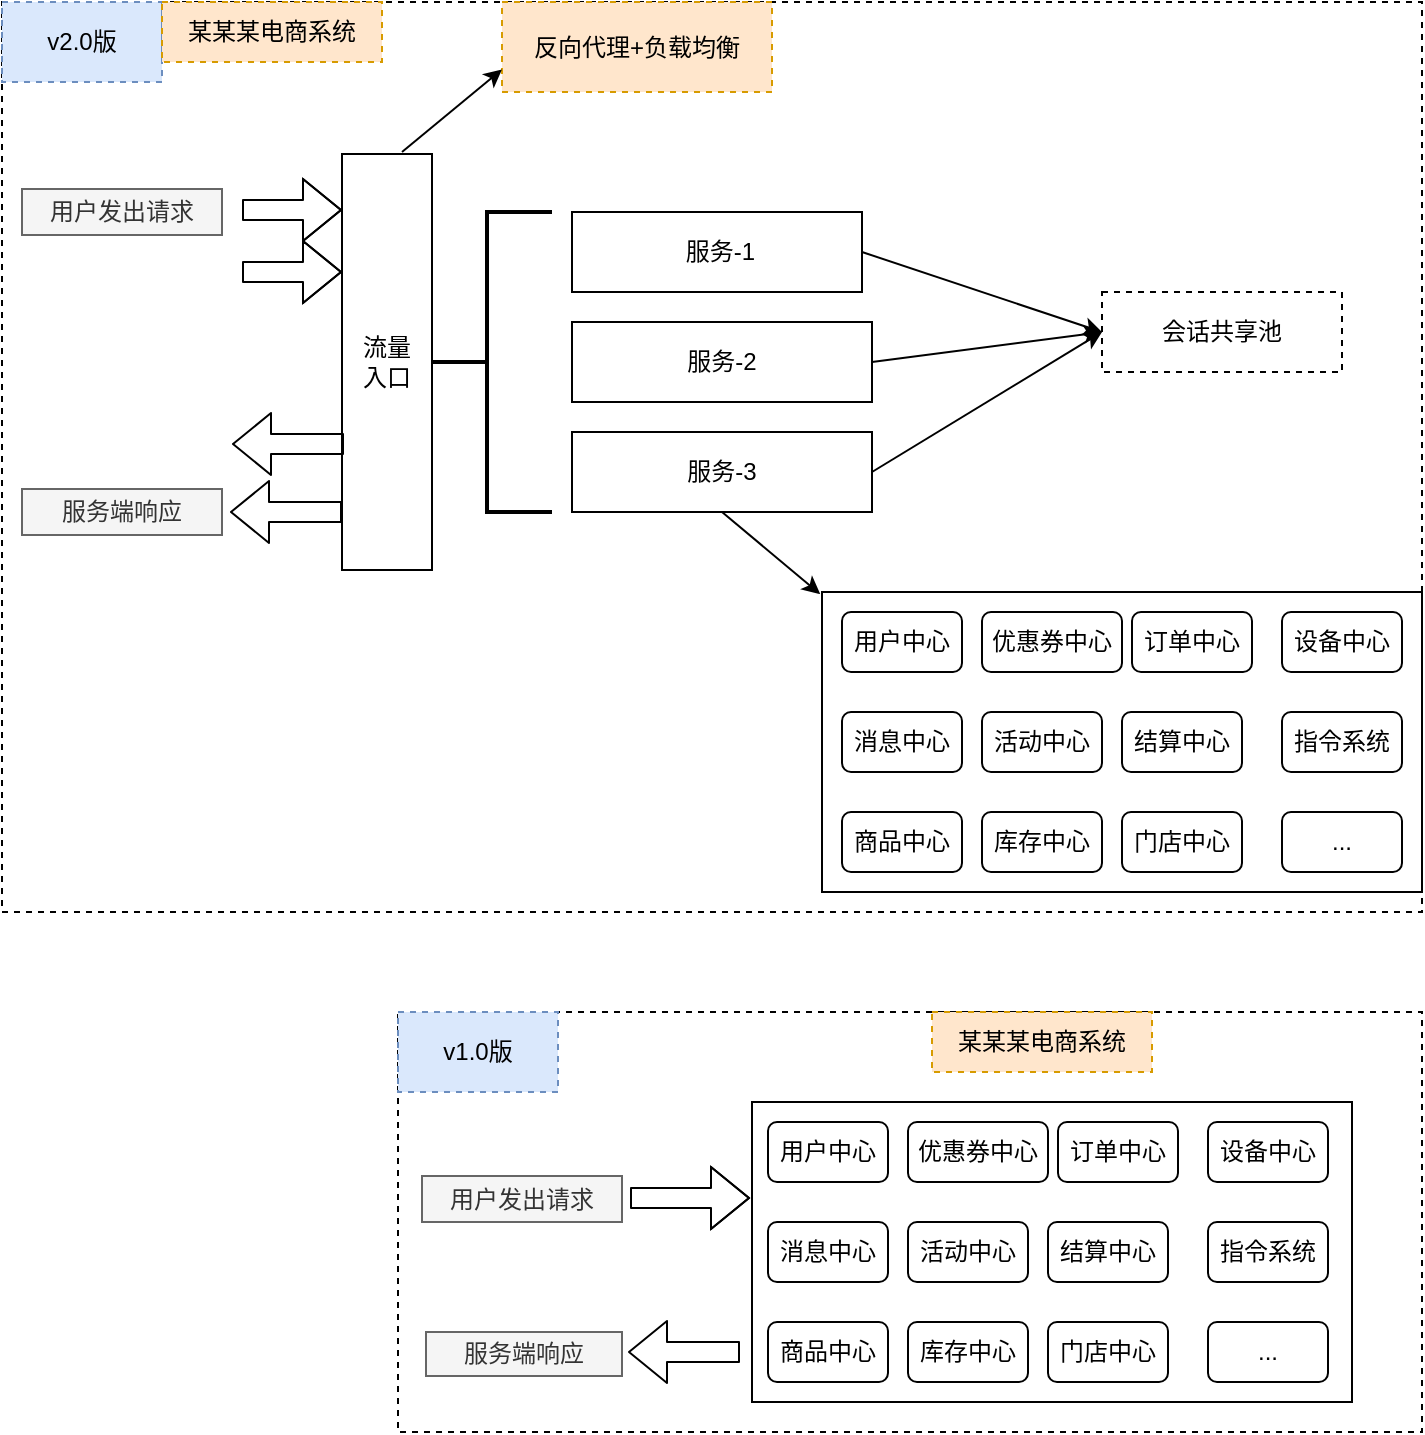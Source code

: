 <mxfile version="10.8.6" type="github"><diagram id="asRTKqdjKXouexTTnZNi" name="Page-1"><mxGraphModel dx="1393" dy="802" grid="1" gridSize="10" guides="1" tooltips="1" connect="1" arrows="1" fold="1" page="1" pageScale="1" pageWidth="827" pageHeight="1169" math="0" shadow="0"><root><mxCell id="0"/><mxCell id="1" parent="0"/><mxCell id="nvQcci1nYq-k1GDiDr36-45" value="" style="rounded=0;whiteSpace=wrap;html=1;dashed=1;" vertex="1" parent="1"><mxGeometry x="10" y="15" width="710" height="455" as="geometry"/></mxCell><mxCell id="nvQcci1nYq-k1GDiDr36-41" value="" style="rounded=0;whiteSpace=wrap;html=1;dashed=1;" vertex="1" parent="1"><mxGeometry x="208" y="520" width="512" height="210" as="geometry"/></mxCell><mxCell id="DJ6tr1pTwJDCxj9lopBI-1" value="" style="rounded=0;whiteSpace=wrap;html=1;" parent="1" vertex="1"><mxGeometry x="420" y="310" width="300" height="150" as="geometry"/></mxCell><mxCell id="DJ6tr1pTwJDCxj9lopBI-2" value="用户中心" style="rounded=1;whiteSpace=wrap;html=1;" parent="1" vertex="1"><mxGeometry x="430" y="320" width="60" height="30" as="geometry"/></mxCell><mxCell id="DJ6tr1pTwJDCxj9lopBI-3" value="优惠券中心" style="rounded=1;whiteSpace=wrap;html=1;" parent="1" vertex="1"><mxGeometry x="500" y="320" width="70" height="30" as="geometry"/></mxCell><mxCell id="DJ6tr1pTwJDCxj9lopBI-4" value="消息中心" style="rounded=1;whiteSpace=wrap;html=1;" parent="1" vertex="1"><mxGeometry x="430" y="370" width="60" height="30" as="geometry"/></mxCell><mxCell id="DJ6tr1pTwJDCxj9lopBI-5" value="活动中心" style="rounded=1;whiteSpace=wrap;html=1;" parent="1" vertex="1"><mxGeometry x="500" y="370" width="60" height="30" as="geometry"/></mxCell><mxCell id="DJ6tr1pTwJDCxj9lopBI-6" value="商品中心" style="rounded=1;whiteSpace=wrap;html=1;" parent="1" vertex="1"><mxGeometry x="430" y="420" width="60" height="30" as="geometry"/></mxCell><mxCell id="DJ6tr1pTwJDCxj9lopBI-7" value="库存中心" style="rounded=1;whiteSpace=wrap;html=1;" parent="1" vertex="1"><mxGeometry x="500" y="420" width="60" height="30" as="geometry"/></mxCell><mxCell id="DJ6tr1pTwJDCxj9lopBI-8" value="订单中心" style="rounded=1;whiteSpace=wrap;html=1;" parent="1" vertex="1"><mxGeometry x="575" y="320" width="60" height="30" as="geometry"/></mxCell><mxCell id="DJ6tr1pTwJDCxj9lopBI-9" value="结算中心" style="rounded=1;whiteSpace=wrap;html=1;" parent="1" vertex="1"><mxGeometry x="570" y="370" width="60" height="30" as="geometry"/></mxCell><mxCell id="DJ6tr1pTwJDCxj9lopBI-10" value="门店中心" style="rounded=1;whiteSpace=wrap;html=1;" parent="1" vertex="1"><mxGeometry x="570" y="420" width="60" height="30" as="geometry"/></mxCell><mxCell id="DJ6tr1pTwJDCxj9lopBI-11" value="设备中心" style="rounded=1;whiteSpace=wrap;html=1;" parent="1" vertex="1"><mxGeometry x="650" y="320" width="60" height="30" as="geometry"/></mxCell><mxCell id="DJ6tr1pTwJDCxj9lopBI-12" value="指令系统" style="rounded=1;whiteSpace=wrap;html=1;" parent="1" vertex="1"><mxGeometry x="650" y="370" width="60" height="30" as="geometry"/></mxCell><mxCell id="DJ6tr1pTwJDCxj9lopBI-13" value="..." style="rounded=1;whiteSpace=wrap;html=1;" parent="1" vertex="1"><mxGeometry x="650" y="420" width="60" height="30" as="geometry"/></mxCell><mxCell id="DJ6tr1pTwJDCxj9lopBI-14" value="&amp;nbsp;服务-1" style="rounded=0;whiteSpace=wrap;html=1;" parent="1" vertex="1"><mxGeometry x="295" y="120" width="145" height="40" as="geometry"/></mxCell><mxCell id="DJ6tr1pTwJDCxj9lopBI-15" value="&lt;span&gt;服务-2&lt;/span&gt;" style="rounded=0;whiteSpace=wrap;html=1;" parent="1" vertex="1"><mxGeometry x="295" y="175" width="150" height="40" as="geometry"/></mxCell><mxCell id="DJ6tr1pTwJDCxj9lopBI-16" value="" style="strokeWidth=2;html=1;shape=mxgraph.flowchart.annotation_2;align=left;pointerEvents=1" parent="1" vertex="1"><mxGeometry x="220" y="120" width="65" height="150" as="geometry"/></mxCell><mxCell id="DJ6tr1pTwJDCxj9lopBI-17" value="服务-3" style="rounded=0;whiteSpace=wrap;html=1;" parent="1" vertex="1"><mxGeometry x="295" y="230" width="150" height="40" as="geometry"/></mxCell><mxCell id="DJ6tr1pTwJDCxj9lopBI-21" value="" style="endArrow=classic;html=1;exitX=0.5;exitY=1;exitDx=0;exitDy=0;entryX=-0.003;entryY=0.007;entryDx=0;entryDy=0;entryPerimeter=0;" parent="1" source="DJ6tr1pTwJDCxj9lopBI-17" target="DJ6tr1pTwJDCxj9lopBI-1" edge="1"><mxGeometry width="50" height="50" relative="1" as="geometry"><mxPoint x="490" y="150" as="sourcePoint"/><mxPoint x="540" y="100" as="targetPoint"/></mxGeometry></mxCell><mxCell id="nvQcci1nYq-k1GDiDr36-1" value="&lt;span&gt;流量&lt;br&gt;入口&lt;br&gt;&lt;/span&gt;" style="rounded=0;whiteSpace=wrap;html=1;" vertex="1" parent="1"><mxGeometry x="180" y="91" width="45" height="208" as="geometry"/></mxCell><mxCell id="nvQcci1nYq-k1GDiDr36-9" value="" style="shape=flexArrow;endArrow=classic;html=1;" edge="1" parent="1"><mxGeometry width="50" height="50" relative="1" as="geometry"><mxPoint x="130" y="119" as="sourcePoint"/><mxPoint x="180" y="119" as="targetPoint"/><Array as="points"><mxPoint x="160" y="119"/></Array></mxGeometry></mxCell><mxCell id="nvQcci1nYq-k1GDiDr36-10" value="" style="shape=flexArrow;endArrow=classic;html=1;" edge="1" parent="1"><mxGeometry width="50" height="50" relative="1" as="geometry"><mxPoint x="130" y="150" as="sourcePoint"/><mxPoint x="180" y="150" as="targetPoint"/><Array as="points"><mxPoint x="160" y="150"/></Array></mxGeometry></mxCell><mxCell id="nvQcci1nYq-k1GDiDr36-13" value="用户发出请求" style="text;html=1;strokeColor=#666666;fillColor=#f5f5f5;align=center;verticalAlign=middle;whiteSpace=wrap;rounded=0;fontColor=#333333;" vertex="1" parent="1"><mxGeometry x="20" y="108.5" width="100" height="23" as="geometry"/></mxCell><mxCell id="nvQcci1nYq-k1GDiDr36-15" value="反向代理+负载均衡" style="text;html=1;strokeColor=#d79b00;fillColor=#ffe6cc;align=center;verticalAlign=middle;whiteSpace=wrap;rounded=0;dashed=1;" vertex="1" parent="1"><mxGeometry x="260" y="15" width="135" height="45" as="geometry"/></mxCell><mxCell id="nvQcci1nYq-k1GDiDr36-16" value="" style="endArrow=classic;html=1;entryX=0;entryY=0.75;entryDx=0;entryDy=0;" edge="1" parent="1" target="nvQcci1nYq-k1GDiDr36-15"><mxGeometry width="50" height="50" relative="1" as="geometry"><mxPoint x="210" y="90" as="sourcePoint"/><mxPoint x="410" y="320" as="targetPoint"/><Array as="points"><mxPoint x="210" y="90"/></Array></mxGeometry></mxCell><mxCell id="nvQcci1nYq-k1GDiDr36-17" value="会话共享池" style="rounded=0;whiteSpace=wrap;html=1;dashed=1;" vertex="1" parent="1"><mxGeometry x="560" y="160" width="120" height="40" as="geometry"/></mxCell><mxCell id="nvQcci1nYq-k1GDiDr36-18" value="" style="endArrow=classic;html=1;exitX=1;exitY=0.5;exitDx=0;exitDy=0;entryX=0;entryY=0.5;entryDx=0;entryDy=0;" edge="1" parent="1" source="DJ6tr1pTwJDCxj9lopBI-14" target="nvQcci1nYq-k1GDiDr36-17"><mxGeometry width="50" height="50" relative="1" as="geometry"><mxPoint x="650" y="260" as="sourcePoint"/><mxPoint x="700" y="210" as="targetPoint"/></mxGeometry></mxCell><mxCell id="nvQcci1nYq-k1GDiDr36-19" value="" style="endArrow=classic;html=1;exitX=1;exitY=0.5;exitDx=0;exitDy=0;entryX=0;entryY=0.5;entryDx=0;entryDy=0;" edge="1" parent="1" source="DJ6tr1pTwJDCxj9lopBI-15" target="nvQcci1nYq-k1GDiDr36-17"><mxGeometry width="50" height="50" relative="1" as="geometry"><mxPoint x="610" y="480" as="sourcePoint"/><mxPoint x="660" y="430" as="targetPoint"/></mxGeometry></mxCell><mxCell id="nvQcci1nYq-k1GDiDr36-20" value="" style="endArrow=classic;html=1;exitX=1;exitY=0.5;exitDx=0;exitDy=0;entryX=0;entryY=0.5;entryDx=0;entryDy=0;" edge="1" parent="1" source="DJ6tr1pTwJDCxj9lopBI-17" target="nvQcci1nYq-k1GDiDr36-17"><mxGeometry width="50" height="50" relative="1" as="geometry"><mxPoint x="455" y="205" as="sourcePoint"/><mxPoint x="630" y="320" as="targetPoint"/></mxGeometry></mxCell><mxCell id="nvQcci1nYq-k1GDiDr36-22" value="" style="rounded=0;whiteSpace=wrap;html=1;" vertex="1" parent="1"><mxGeometry x="385" y="565" width="300" height="150" as="geometry"/></mxCell><mxCell id="nvQcci1nYq-k1GDiDr36-23" value="用户中心" style="rounded=1;whiteSpace=wrap;html=1;" vertex="1" parent="1"><mxGeometry x="393" y="575" width="60" height="30" as="geometry"/></mxCell><mxCell id="nvQcci1nYq-k1GDiDr36-24" value="优惠券中心" style="rounded=1;whiteSpace=wrap;html=1;" vertex="1" parent="1"><mxGeometry x="463" y="575" width="70" height="30" as="geometry"/></mxCell><mxCell id="nvQcci1nYq-k1GDiDr36-25" value="消息中心" style="rounded=1;whiteSpace=wrap;html=1;" vertex="1" parent="1"><mxGeometry x="393" y="625" width="60" height="30" as="geometry"/></mxCell><mxCell id="nvQcci1nYq-k1GDiDr36-26" value="活动中心" style="rounded=1;whiteSpace=wrap;html=1;" vertex="1" parent="1"><mxGeometry x="463" y="625" width="60" height="30" as="geometry"/></mxCell><mxCell id="nvQcci1nYq-k1GDiDr36-27" value="商品中心" style="rounded=1;whiteSpace=wrap;html=1;" vertex="1" parent="1"><mxGeometry x="393" y="675" width="60" height="30" as="geometry"/></mxCell><mxCell id="nvQcci1nYq-k1GDiDr36-28" value="库存中心" style="rounded=1;whiteSpace=wrap;html=1;" vertex="1" parent="1"><mxGeometry x="463" y="675" width="60" height="30" as="geometry"/></mxCell><mxCell id="nvQcci1nYq-k1GDiDr36-29" value="订单中心" style="rounded=1;whiteSpace=wrap;html=1;" vertex="1" parent="1"><mxGeometry x="538" y="575" width="60" height="30" as="geometry"/></mxCell><mxCell id="nvQcci1nYq-k1GDiDr36-30" value="结算中心" style="rounded=1;whiteSpace=wrap;html=1;" vertex="1" parent="1"><mxGeometry x="533" y="625" width="60" height="30" as="geometry"/></mxCell><mxCell id="nvQcci1nYq-k1GDiDr36-31" value="门店中心" style="rounded=1;whiteSpace=wrap;html=1;" vertex="1" parent="1"><mxGeometry x="533" y="675" width="60" height="30" as="geometry"/></mxCell><mxCell id="nvQcci1nYq-k1GDiDr36-32" value="设备中心" style="rounded=1;whiteSpace=wrap;html=1;" vertex="1" parent="1"><mxGeometry x="613" y="575" width="60" height="30" as="geometry"/></mxCell><mxCell id="nvQcci1nYq-k1GDiDr36-33" value="指令系统" style="rounded=1;whiteSpace=wrap;html=1;" vertex="1" parent="1"><mxGeometry x="613" y="625" width="60" height="30" as="geometry"/></mxCell><mxCell id="nvQcci1nYq-k1GDiDr36-34" value="..." style="rounded=1;whiteSpace=wrap;html=1;" vertex="1" parent="1"><mxGeometry x="613" y="675" width="60" height="30" as="geometry"/></mxCell><mxCell id="nvQcci1nYq-k1GDiDr36-35" value="某某某电商系统" style="text;html=1;strokeColor=#d79b00;fillColor=#ffe6cc;align=center;verticalAlign=middle;whiteSpace=wrap;rounded=0;dashed=1;" vertex="1" parent="1"><mxGeometry x="475" y="520" width="110" height="30" as="geometry"/></mxCell><mxCell id="nvQcci1nYq-k1GDiDr36-38" value="" style="shape=flexArrow;endArrow=classic;html=1;" edge="1" parent="1"><mxGeometry width="50" height="50" relative="1" as="geometry"><mxPoint x="324" y="613" as="sourcePoint"/><mxPoint x="384" y="613" as="targetPoint"/><Array as="points"><mxPoint x="386.5" y="613"/><mxPoint x="351.5" y="613"/></Array></mxGeometry></mxCell><mxCell id="nvQcci1nYq-k1GDiDr36-39" value="用户发出请求" style="text;html=1;strokeColor=#666666;fillColor=#f5f5f5;align=center;verticalAlign=middle;whiteSpace=wrap;rounded=0;fontColor=#333333;" vertex="1" parent="1"><mxGeometry x="220" y="602" width="100" height="23" as="geometry"/></mxCell><mxCell id="nvQcci1nYq-k1GDiDr36-40" value="v1.0版" style="text;html=1;strokeColor=#6c8ebf;fillColor=#dae8fc;align=center;verticalAlign=middle;whiteSpace=wrap;rounded=0;dashed=1;" vertex="1" parent="1"><mxGeometry x="208" y="520" width="80" height="40" as="geometry"/></mxCell><mxCell id="nvQcci1nYq-k1GDiDr36-42" value="服务端响应" style="text;html=1;strokeColor=#666666;fillColor=#f5f5f5;align=center;verticalAlign=middle;whiteSpace=wrap;rounded=0;fontColor=#333333;" vertex="1" parent="1"><mxGeometry x="222" y="680" width="98" height="22" as="geometry"/></mxCell><mxCell id="nvQcci1nYq-k1GDiDr36-44" value="" style="shape=flexArrow;endArrow=classic;html=1;exitX=0.003;exitY=0.833;exitDx=0;exitDy=0;exitPerimeter=0;" edge="1" parent="1"><mxGeometry width="50" height="50" relative="1" as="geometry"><mxPoint x="379" y="690" as="sourcePoint"/><mxPoint x="323" y="690" as="targetPoint"/></mxGeometry></mxCell><mxCell id="nvQcci1nYq-k1GDiDr36-46" value="服务端响应" style="text;html=1;strokeColor=#666666;fillColor=#f5f5f5;align=center;verticalAlign=middle;whiteSpace=wrap;rounded=0;fontColor=#333333;" vertex="1" parent="1"><mxGeometry x="20" y="258.5" width="100" height="23" as="geometry"/></mxCell><mxCell id="nvQcci1nYq-k1GDiDr36-47" value="" style="shape=flexArrow;endArrow=classic;html=1;exitX=0.003;exitY=0.833;exitDx=0;exitDy=0;exitPerimeter=0;" edge="1" parent="1"><mxGeometry width="50" height="50" relative="1" as="geometry"><mxPoint x="180" y="270" as="sourcePoint"/><mxPoint x="124" y="270" as="targetPoint"/></mxGeometry></mxCell><mxCell id="nvQcci1nYq-k1GDiDr36-49" value="" style="shape=flexArrow;endArrow=classic;html=1;exitX=0.003;exitY=0.833;exitDx=0;exitDy=0;exitPerimeter=0;" edge="1" parent="1"><mxGeometry width="50" height="50" relative="1" as="geometry"><mxPoint x="181" y="236" as="sourcePoint"/><mxPoint x="125" y="236" as="targetPoint"/></mxGeometry></mxCell><mxCell id="nvQcci1nYq-k1GDiDr36-50" value="v2.0版" style="text;html=1;strokeColor=#6c8ebf;fillColor=#dae8fc;align=center;verticalAlign=middle;whiteSpace=wrap;rounded=0;dashed=1;" vertex="1" parent="1"><mxGeometry x="10" y="15" width="80" height="40" as="geometry"/></mxCell><mxCell id="nvQcci1nYq-k1GDiDr36-53" value="某某某电商系统" style="text;html=1;strokeColor=#d79b00;fillColor=#ffe6cc;align=center;verticalAlign=middle;whiteSpace=wrap;rounded=0;dashed=1;" vertex="1" parent="1"><mxGeometry x="90" y="15" width="110" height="30" as="geometry"/></mxCell></root></mxGraphModel></diagram></mxfile>
